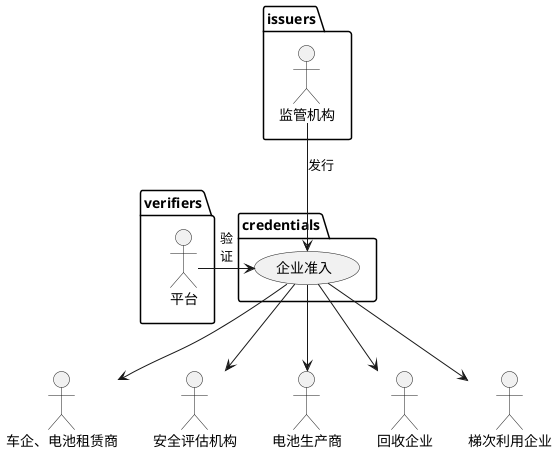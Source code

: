 @startuml
'https://plantuml.com/use-case-diagram

:车企、电池租赁商: as 车企
:安全评估机构:
:电池生产商:
:回收企业:
:梯次利用企业:

package issuers {
actor 监管机构
'actor 平台
}

package credentials {
usecase 企业准入
'usecase 消费者准入
}

package verifiers {
actor 平台
}

监管机构 --> 企业准入 : 发行
企业准入 --> 车企
企业准入 --> 安全评估机构
企业准入 --> 电池生产商
企业准入 --> 回收企业
企业准入 --> 梯次利用企业

'平台 --> 消费者准入 : 发行
'消费者准入 --> 消费者

平台 -> 企业准入 : 验\n证

@enduml